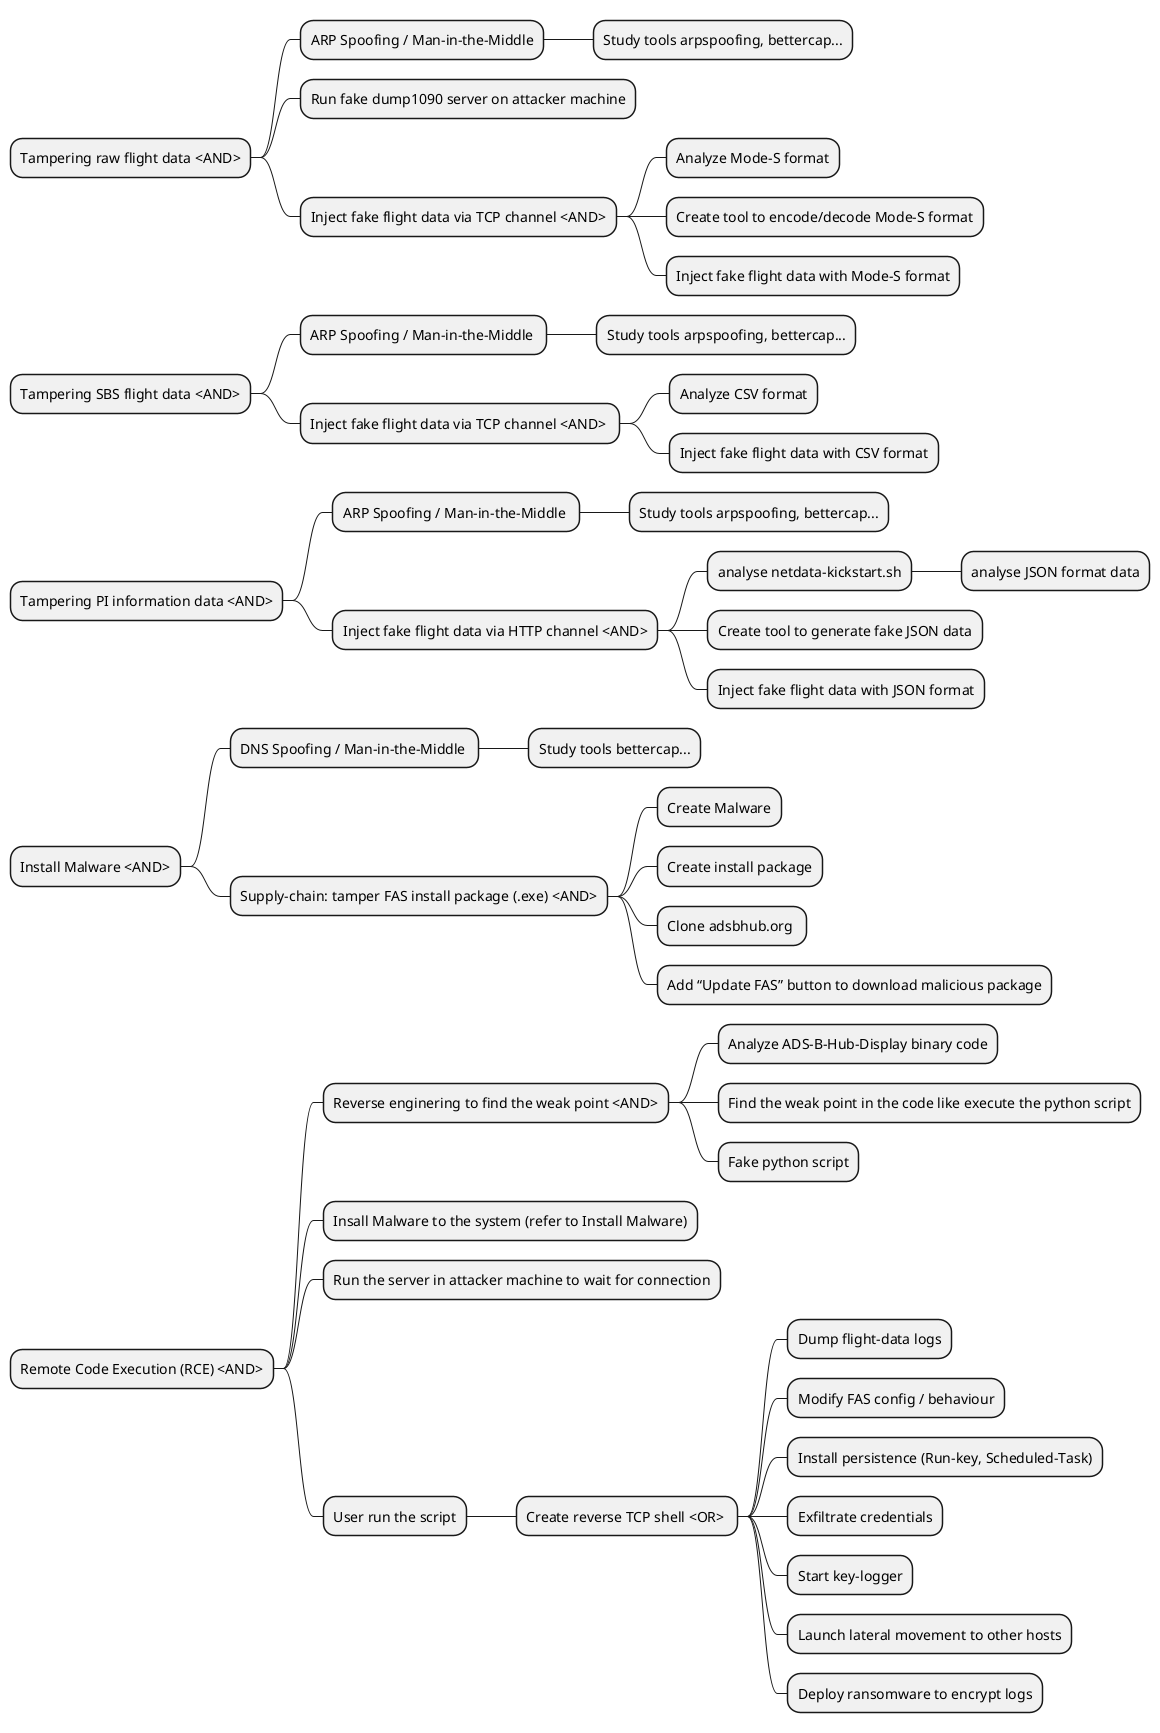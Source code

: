 
@startmindmap

* Tampering raw flight data <AND>
** ARP Spoofing / Man-in-the-Middle
*** Study tools arpspoofing, bettercap...
** Run fake dump1090 server on attacker machine
** Inject fake flight data via TCP channel <AND>
*** Analyze Mode-S format
*** Create tool to encode/decode Mode-S format
*** Inject fake flight data with Mode-S format
 
* Tampering SBS flight data <AND>
** ARP Spoofing / Man-in-the-Middle 
*** Study tools arpspoofing, bettercap...
** Inject fake flight data via TCP channel <AND> 
*** Analyze CSV format
*** Inject fake flight data with CSV format

* Tampering PI information data <AND>
** ARP Spoofing / Man-in-the-Middle 
*** Study tools arpspoofing, bettercap...
** Inject fake flight data via HTTP channel <AND>
*** analyse netdata-kickstart.sh
**** analyse JSON format data
*** Create tool to generate fake JSON data
*** Inject fake flight data with JSON format

* Install Malware <AND>
** DNS Spoofing / Man-in-the-Middle 
*** Study tools bettercap...
** Supply-chain: tamper FAS install package (.exe) <AND>
*** Create Malware
*** Create install package
*** Clone adsbhub.org 
*** Add “Update FAS” button to download malicious package

* Remote Code Execution (RCE) <AND>
** Reverse enginering to find the weak point <AND>
*** Analyze ADS-B-Hub-Display binary code
*** Find the weak point in the code like execute the python script
*** Fake python script
** Insall Malware to the system (refer to Install Malware)
** Run the server in attacker machine to wait for connection
** User run the script
***  Create reverse TCP shell <OR> 
**** Dump flight-data logs
**** Modify FAS config / behaviour
**** Install persistence (Run-key, Scheduled-Task)
**** Exfiltrate credentials
**** Start key-logger
**** Launch lateral movement to other hosts
**** Deploy ransomware to encrypt logs
@endmindmap

